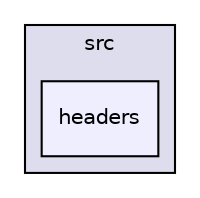digraph "src/headers" {
  compound=true
  node [ fontsize="10", fontname="Helvetica"];
  edge [ labelfontsize="10", labelfontname="Helvetica"];
  subgraph clusterdir_68267d1309a1af8e8297ef4c3efbcdba {
    graph [ bgcolor="#ddddee", pencolor="black", label="src" fontname="Helvetica", fontsize="10", URL="dir_68267d1309a1af8e8297ef4c3efbcdba.html"]
  dir_d0381950fc41278198232cb047ffc1f9 [shape=box, label="headers", style="filled", fillcolor="#eeeeff", pencolor="black", URL="dir_d0381950fc41278198232cb047ffc1f9.html"];
  }
}
